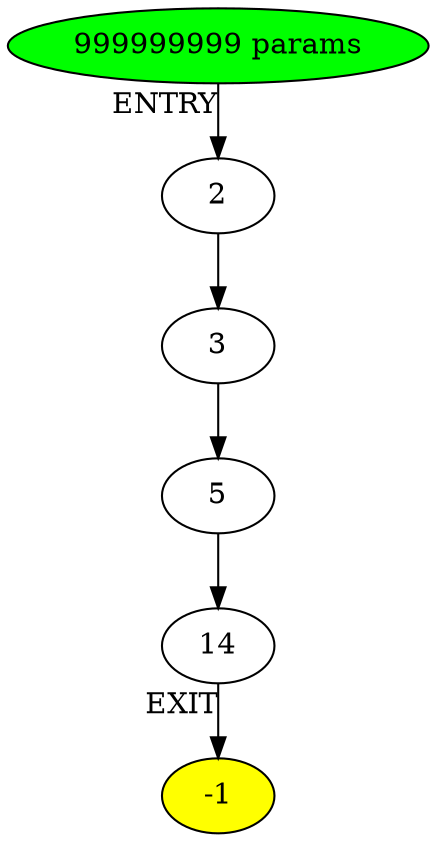 digraph testName {
0 [label="2"];
1 [label="3"];
2 [label="5"];
3 [label="14"];
0 -> 1;
1 -> 2;
2 -> 3;
-2 -> 0[xlabel="ENTRY"];
3 -> -1[xlabel="EXIT"];
-2 [fillcolor = green, style = filled]-1 [fillcolor= yellow, style = filled] -2 [label="999999999 params"];
}
